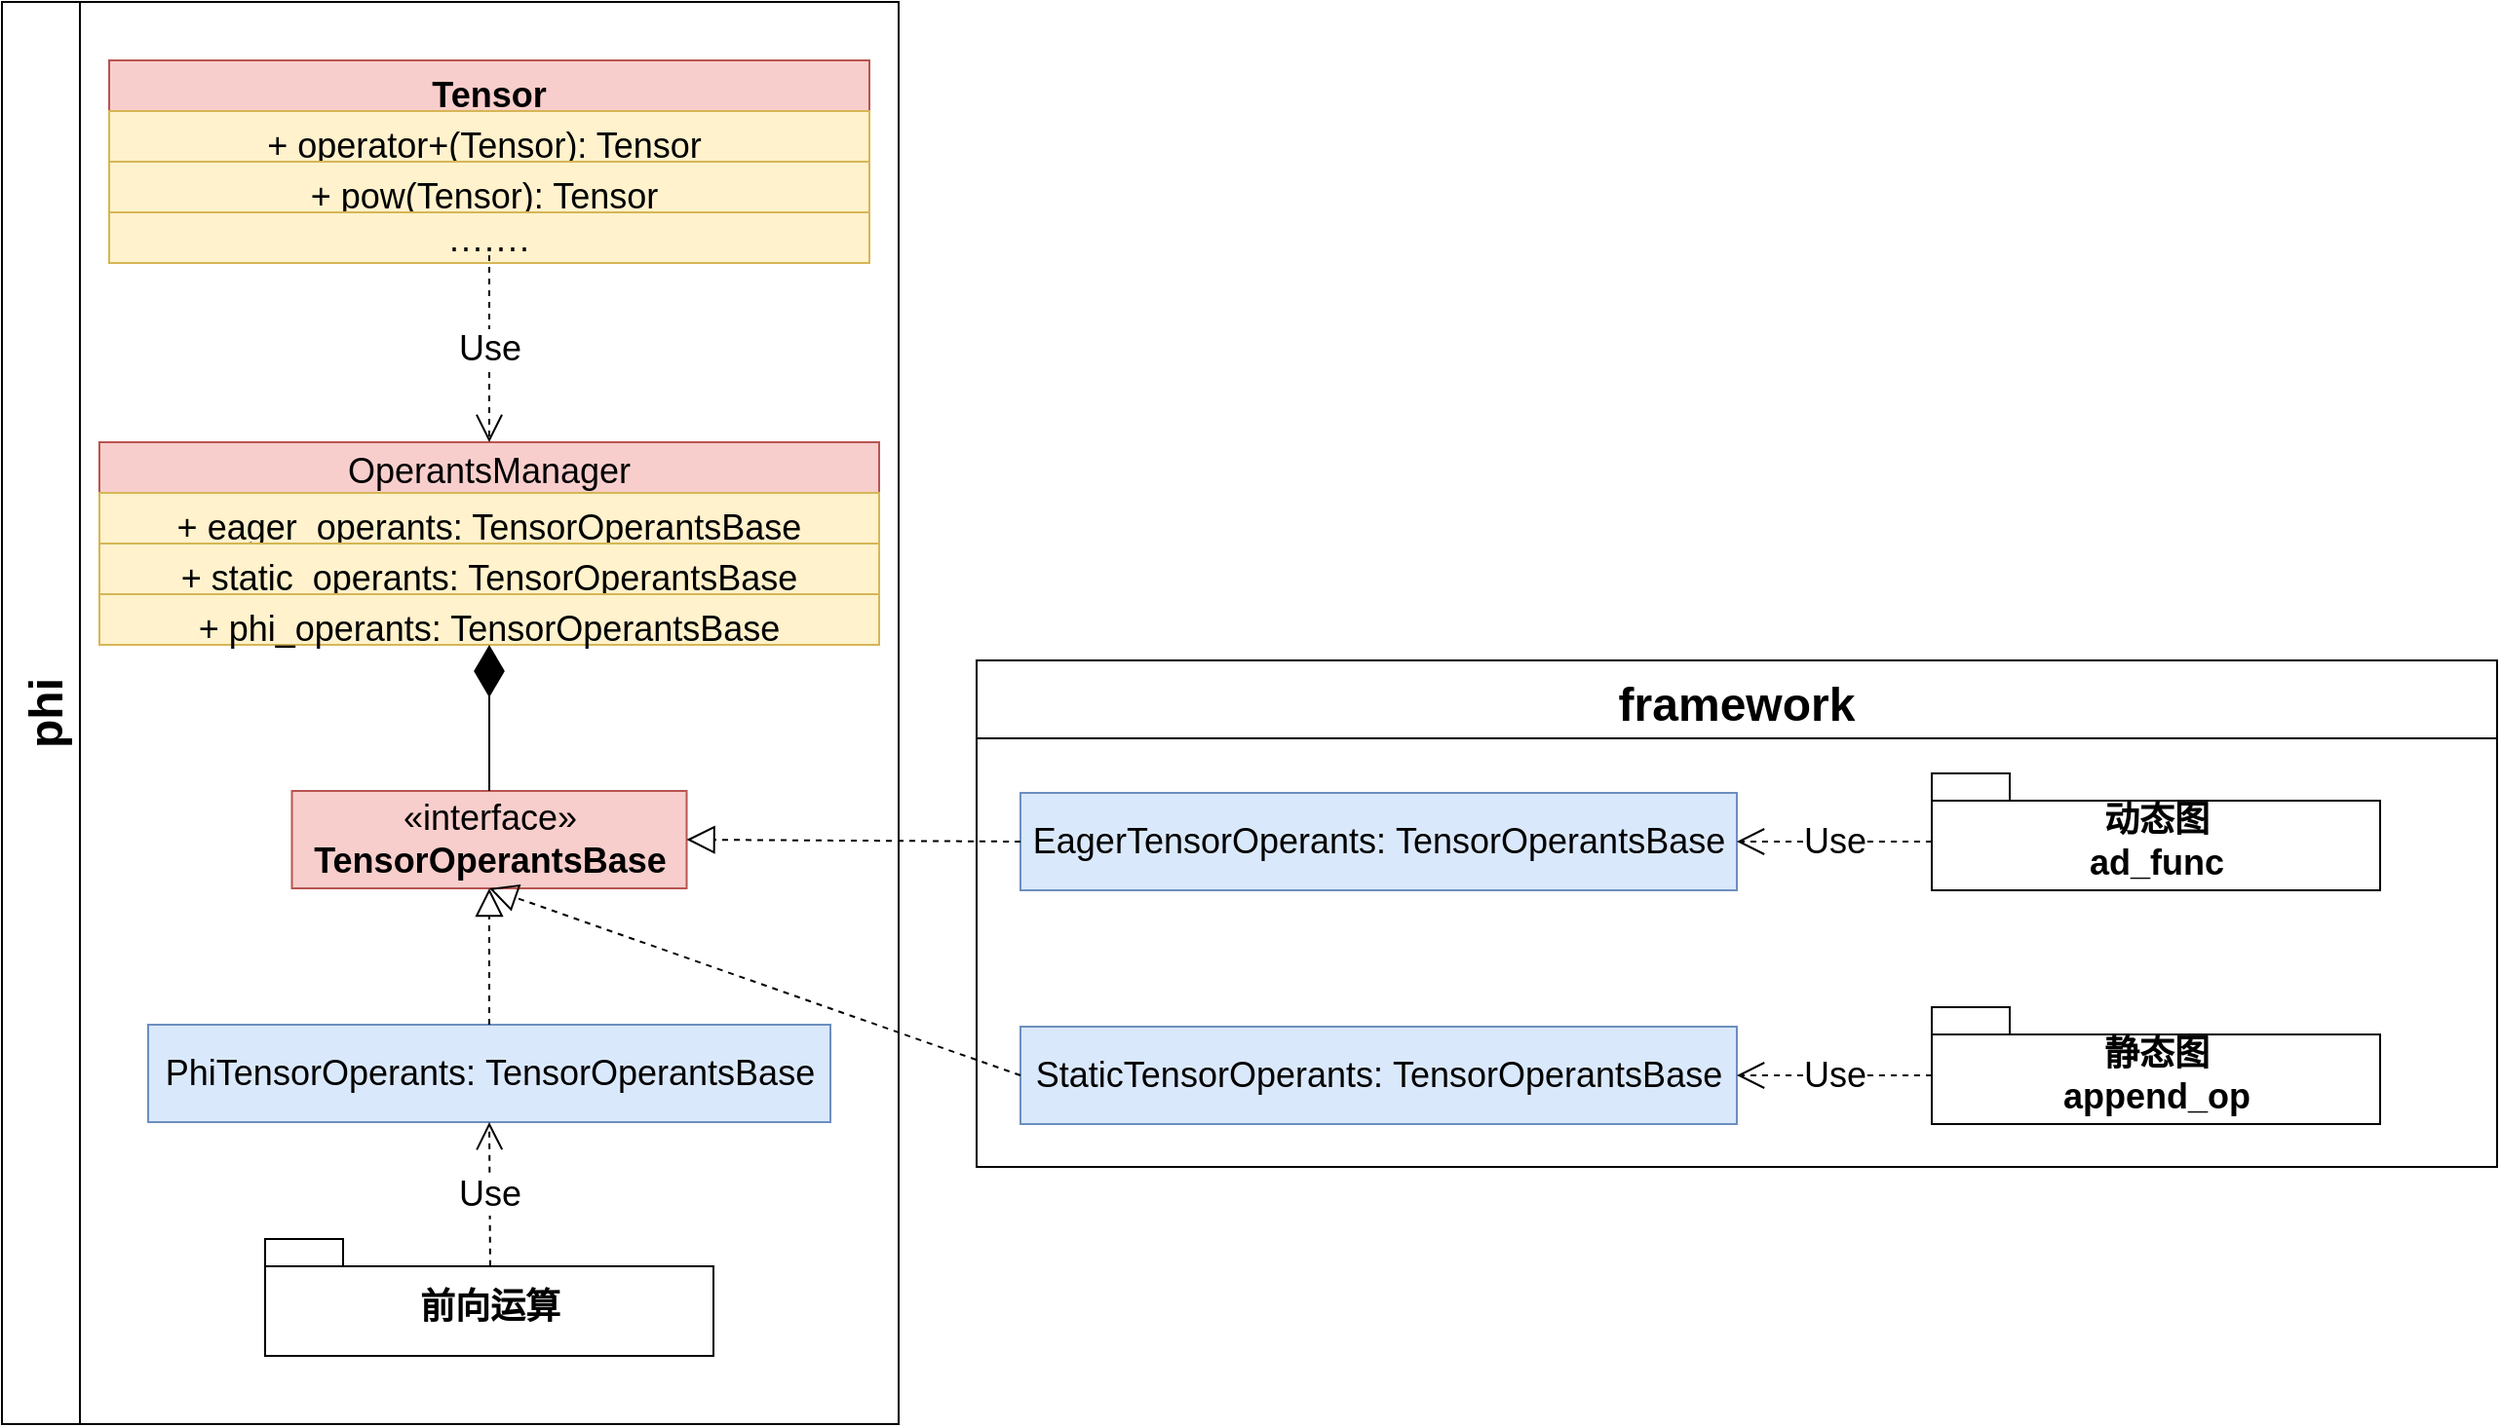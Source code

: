 <mxfile version="20.4.0" type="github">
  <diagram id="C5RBs43oDa-KdzZeNtuy" name="Page-1">
    <mxGraphModel dx="1455" dy="780" grid="1" gridSize="10" guides="1" tooltips="1" connect="1" arrows="1" fold="1" page="1" pageScale="1" pageWidth="827" pageHeight="1169" math="0" shadow="0">
      <root>
        <mxCell id="WIyWlLk6GJQsqaUBKTNV-0" />
        <mxCell id="WIyWlLk6GJQsqaUBKTNV-1" parent="WIyWlLk6GJQsqaUBKTNV-0" />
        <mxCell id="3pRZeUomV-_jTDMupkCG-67" value="framework" style="swimlane;fillStyle=auto;fontSize=24;fillColor=default;swimlaneFillColor=default;startSize=40;" vertex="1" parent="WIyWlLk6GJQsqaUBKTNV-1">
          <mxGeometry x="650" y="398" width="780" height="260" as="geometry" />
        </mxCell>
        <mxCell id="3pRZeUomV-_jTDMupkCG-66" value="phi" style="swimlane;horizontal=0;fontSize=24;fillColor=default;fillStyle=auto;swimlaneFillColor=default;startSize=40;" vertex="1" parent="WIyWlLk6GJQsqaUBKTNV-1">
          <mxGeometry x="150" y="60" width="460" height="730" as="geometry" />
        </mxCell>
        <mxCell id="3pRZeUomV-_jTDMupkCG-7" value="OperantsManager" style="swimlane;fontStyle=0;childLayout=stackLayout;horizontal=1;startSize=26;fillColor=#f8cecc;horizontalStack=0;resizeParent=1;resizeParentMax=0;resizeLast=0;collapsible=1;marginBottom=0;fontSize=18;strokeColor=#b85450;" vertex="1" parent="WIyWlLk6GJQsqaUBKTNV-1">
          <mxGeometry x="200" y="286" width="400" height="104" as="geometry" />
        </mxCell>
        <mxCell id="3pRZeUomV-_jTDMupkCG-8" value="+ eager_operants: TensorOperantsBase" style="text;strokeColor=#d6b656;fillColor=#fff2cc;align=center;verticalAlign=top;spacingLeft=4;spacingRight=4;overflow=hidden;rotatable=0;points=[[0,0.5],[1,0.5]];portConstraint=eastwest;fontSize=18;" vertex="1" parent="3pRZeUomV-_jTDMupkCG-7">
          <mxGeometry y="26" width="400" height="26" as="geometry" />
        </mxCell>
        <mxCell id="3pRZeUomV-_jTDMupkCG-9" value="+ static_operants: TensorOperantsBase" style="text;strokeColor=#d6b656;fillColor=#fff2cc;align=center;verticalAlign=top;spacingLeft=4;spacingRight=4;overflow=hidden;rotatable=0;points=[[0,0.5],[1,0.5]];portConstraint=eastwest;fontSize=18;" vertex="1" parent="3pRZeUomV-_jTDMupkCG-7">
          <mxGeometry y="52" width="400" height="26" as="geometry" />
        </mxCell>
        <mxCell id="3pRZeUomV-_jTDMupkCG-10" value="+ phi_operants: TensorOperantsBase" style="text;strokeColor=#d6b656;fillColor=#fff2cc;align=center;verticalAlign=top;spacingLeft=4;spacingRight=4;overflow=hidden;rotatable=0;points=[[0,0.5],[1,0.5]];portConstraint=eastwest;fontSize=18;" vertex="1" parent="3pRZeUomV-_jTDMupkCG-7">
          <mxGeometry y="78" width="400" height="26" as="geometry" />
        </mxCell>
        <mxCell id="3pRZeUomV-_jTDMupkCG-20" value="«interface»&lt;br&gt;&lt;b&gt;TensorOperantsBase&lt;/b&gt;" style="html=1;fontSize=18;fillColor=#f8cecc;strokeColor=#b85450;" vertex="1" parent="WIyWlLk6GJQsqaUBKTNV-1">
          <mxGeometry x="298.75" y="465" width="202.5" height="50" as="geometry" />
        </mxCell>
        <mxCell id="3pRZeUomV-_jTDMupkCG-29" value="PhiTensorOperants:&amp;nbsp;TensorOperantsBase" style="html=1;fontSize=18;fillColor=#dae8fc;strokeColor=#6c8ebf;" vertex="1" parent="WIyWlLk6GJQsqaUBKTNV-1">
          <mxGeometry x="225" y="585" width="350" height="50" as="geometry" />
        </mxCell>
        <mxCell id="3pRZeUomV-_jTDMupkCG-30" value="EagerTensorOperants:&amp;nbsp;TensorOperantsBase" style="html=1;fontSize=18;fillColor=#dae8fc;strokeColor=#6c8ebf;" vertex="1" parent="WIyWlLk6GJQsqaUBKTNV-1">
          <mxGeometry x="672.5" y="466" width="367.5" height="50" as="geometry" />
        </mxCell>
        <mxCell id="3pRZeUomV-_jTDMupkCG-31" value="StaticTensorOperants:&amp;nbsp;TensorOperantsBase" style="html=1;fontSize=18;fillColor=#dae8fc;strokeColor=#6c8ebf;" vertex="1" parent="WIyWlLk6GJQsqaUBKTNV-1">
          <mxGeometry x="672.5" y="586" width="367.5" height="50" as="geometry" />
        </mxCell>
        <mxCell id="3pRZeUomV-_jTDMupkCG-39" value="" style="endArrow=diamondThin;endFill=1;endSize=24;html=1;rounded=0;fontSize=18;exitX=0.5;exitY=0;exitDx=0;exitDy=0;" edge="1" parent="WIyWlLk6GJQsqaUBKTNV-1" source="3pRZeUomV-_jTDMupkCG-20" target="3pRZeUomV-_jTDMupkCG-7">
          <mxGeometry width="160" relative="1" as="geometry">
            <mxPoint x="340" y="540" as="sourcePoint" />
            <mxPoint x="500" y="540" as="targetPoint" />
          </mxGeometry>
        </mxCell>
        <mxCell id="3pRZeUomV-_jTDMupkCG-43" value="&lt;font style=&quot;font-size: 18px;&quot;&gt;动态图&lt;br&gt;ad_func&lt;/font&gt;" style="shape=folder;fontStyle=1;spacingTop=10;tabWidth=40;tabHeight=14;tabPosition=left;html=1;fontSize=14;" vertex="1" parent="WIyWlLk6GJQsqaUBKTNV-1">
          <mxGeometry x="1140" y="456" width="230" height="60" as="geometry" />
        </mxCell>
        <mxCell id="3pRZeUomV-_jTDMupkCG-44" value="" style="endArrow=block;dashed=1;endFill=0;endSize=12;html=1;rounded=0;fontSize=14;entryX=0.5;entryY=1;entryDx=0;entryDy=0;exitX=0;exitY=0.5;exitDx=0;exitDy=0;" edge="1" parent="WIyWlLk6GJQsqaUBKTNV-1" source="3pRZeUomV-_jTDMupkCG-31" target="3pRZeUomV-_jTDMupkCG-20">
          <mxGeometry width="160" relative="1" as="geometry">
            <mxPoint x="560" y="555" as="sourcePoint" />
            <mxPoint x="720" y="555" as="targetPoint" />
          </mxGeometry>
        </mxCell>
        <mxCell id="3pRZeUomV-_jTDMupkCG-45" value="" style="endArrow=block;dashed=1;endFill=0;endSize=12;html=1;rounded=0;fontSize=14;entryX=0.5;entryY=1;entryDx=0;entryDy=0;exitX=0.5;exitY=0;exitDx=0;exitDy=0;" edge="1" parent="WIyWlLk6GJQsqaUBKTNV-1" source="3pRZeUomV-_jTDMupkCG-29" target="3pRZeUomV-_jTDMupkCG-20">
          <mxGeometry width="160" relative="1" as="geometry">
            <mxPoint x="380" y="675" as="sourcePoint" />
            <mxPoint x="540" y="675" as="targetPoint" />
          </mxGeometry>
        </mxCell>
        <mxCell id="3pRZeUomV-_jTDMupkCG-46" value="" style="endArrow=block;dashed=1;endFill=0;endSize=12;html=1;rounded=0;fontSize=14;entryX=1;entryY=0.5;entryDx=0;entryDy=0;exitX=0;exitY=0.5;exitDx=0;exitDy=0;" edge="1" parent="WIyWlLk6GJQsqaUBKTNV-1" source="3pRZeUomV-_jTDMupkCG-30" target="3pRZeUomV-_jTDMupkCG-20">
          <mxGeometry width="160" relative="1" as="geometry">
            <mxPoint x="682.5" y="620" as="sourcePoint" />
            <mxPoint x="483.75" y="525" as="targetPoint" />
          </mxGeometry>
        </mxCell>
        <mxCell id="3pRZeUomV-_jTDMupkCG-47" value="&lt;font style=&quot;font-size: 18px;&quot;&gt;Use&lt;/font&gt;" style="endArrow=open;endSize=12;dashed=1;html=1;rounded=0;fontSize=14;entryX=1;entryY=0.5;entryDx=0;entryDy=0;" edge="1" parent="WIyWlLk6GJQsqaUBKTNV-1" target="3pRZeUomV-_jTDMupkCG-30">
          <mxGeometry width="160" relative="1" as="geometry">
            <mxPoint x="1140" y="491" as="sourcePoint" />
            <mxPoint x="1110" y="466" as="targetPoint" />
          </mxGeometry>
        </mxCell>
        <mxCell id="3pRZeUomV-_jTDMupkCG-48" value="&lt;font style=&quot;font-size: 18px;&quot;&gt;静态图&lt;br&gt;append_op&lt;br&gt;&lt;/font&gt;" style="shape=folder;fontStyle=1;spacingTop=10;tabWidth=40;tabHeight=14;tabPosition=left;html=1;fontSize=14;" vertex="1" parent="WIyWlLk6GJQsqaUBKTNV-1">
          <mxGeometry x="1140" y="576" width="230" height="60" as="geometry" />
        </mxCell>
        <mxCell id="3pRZeUomV-_jTDMupkCG-49" value="&lt;font style=&quot;font-size: 18px;&quot;&gt;Use&lt;/font&gt;" style="endArrow=open;endSize=12;dashed=1;html=1;rounded=0;fontSize=14;entryX=1;entryY=0.5;entryDx=0;entryDy=0;" edge="1" parent="WIyWlLk6GJQsqaUBKTNV-1" target="3pRZeUomV-_jTDMupkCG-31">
          <mxGeometry width="160" relative="1" as="geometry">
            <mxPoint x="1140" y="611" as="sourcePoint" />
            <mxPoint x="1050.0" y="501" as="targetPoint" />
          </mxGeometry>
        </mxCell>
        <mxCell id="3pRZeUomV-_jTDMupkCG-50" value="&lt;span style=&quot;font-size: 18px;&quot;&gt;前向运算&lt;br&gt;&lt;/span&gt;" style="shape=folder;fontStyle=1;spacingTop=10;tabWidth=40;tabHeight=14;tabPosition=left;html=1;fontSize=14;" vertex="1" parent="WIyWlLk6GJQsqaUBKTNV-1">
          <mxGeometry x="285" y="695" width="230" height="60" as="geometry" />
        </mxCell>
        <mxCell id="3pRZeUomV-_jTDMupkCG-51" value="&lt;font style=&quot;font-size: 18px;&quot;&gt;Use&lt;/font&gt;" style="endArrow=open;endSize=12;dashed=1;html=1;rounded=0;fontSize=14;entryX=0.5;entryY=1;entryDx=0;entryDy=0;exitX=0.502;exitY=0.231;exitDx=0;exitDy=0;exitPerimeter=0;" edge="1" parent="WIyWlLk6GJQsqaUBKTNV-1" source="3pRZeUomV-_jTDMupkCG-50" target="3pRZeUomV-_jTDMupkCG-29">
          <mxGeometry width="160" relative="1" as="geometry">
            <mxPoint x="420.0" y="725" as="sourcePoint" />
            <mxPoint x="320.0" y="725" as="targetPoint" />
          </mxGeometry>
        </mxCell>
        <mxCell id="3pRZeUomV-_jTDMupkCG-61" value="" style="group" vertex="1" connectable="0" parent="WIyWlLk6GJQsqaUBKTNV-1">
          <mxGeometry x="205" y="90" width="390" height="104" as="geometry" />
        </mxCell>
        <mxCell id="3pRZeUomV-_jTDMupkCG-53" value="Tensor" style="swimlane;fontStyle=1;align=center;verticalAlign=top;childLayout=stackLayout;horizontal=1;startSize=26;horizontalStack=0;resizeParent=1;resizeParentMax=0;resizeLast=0;collapsible=1;marginBottom=0;fontSize=18;fillColor=#f8cecc;strokeColor=#b85450;" vertex="1" parent="3pRZeUomV-_jTDMupkCG-61">
          <mxGeometry width="390" height="78" as="geometry" />
        </mxCell>
        <mxCell id="3pRZeUomV-_jTDMupkCG-54" value="+ operator+(Tensor): Tensor " style="text;strokeColor=#d6b656;fillColor=#fff2cc;align=center;verticalAlign=top;spacingLeft=4;spacingRight=4;overflow=hidden;rotatable=0;points=[[0,0.5],[1,0.5]];portConstraint=eastwest;fontSize=18;" vertex="1" parent="3pRZeUomV-_jTDMupkCG-53">
          <mxGeometry y="26" width="390" height="26" as="geometry" />
        </mxCell>
        <mxCell id="3pRZeUomV-_jTDMupkCG-56" value="+ pow(Tensor): Tensor " style="text;strokeColor=#d6b656;fillColor=#fff2cc;align=center;verticalAlign=top;spacingLeft=4;spacingRight=4;overflow=hidden;rotatable=0;points=[[0,0.5],[1,0.5]];portConstraint=eastwest;fontSize=18;" vertex="1" parent="3pRZeUomV-_jTDMupkCG-53">
          <mxGeometry y="52" width="390" height="26" as="geometry" />
        </mxCell>
        <mxCell id="3pRZeUomV-_jTDMupkCG-60" value="·······" style="text;strokeColor=#d6b656;fillColor=#fff2cc;align=center;verticalAlign=top;spacingLeft=4;spacingRight=4;overflow=hidden;rotatable=0;points=[[0,0.5],[1,0.5]];portConstraint=eastwest;fontSize=18;" vertex="1" parent="3pRZeUomV-_jTDMupkCG-61">
          <mxGeometry y="78" width="390" height="26" as="geometry" />
        </mxCell>
        <mxCell id="3pRZeUomV-_jTDMupkCG-62" value="&lt;font style=&quot;font-size: 18px;&quot;&gt;Use&lt;/font&gt;" style="endArrow=open;endSize=12;dashed=1;html=1;rounded=0;fontSize=14;entryX=0.5;entryY=0;entryDx=0;entryDy=0;" edge="1" parent="WIyWlLk6GJQsqaUBKTNV-1" target="3pRZeUomV-_jTDMupkCG-7">
          <mxGeometry width="160" relative="1" as="geometry">
            <mxPoint x="400" y="190" as="sourcePoint" />
            <mxPoint x="710" y="230" as="targetPoint" />
          </mxGeometry>
        </mxCell>
      </root>
    </mxGraphModel>
  </diagram>
</mxfile>
